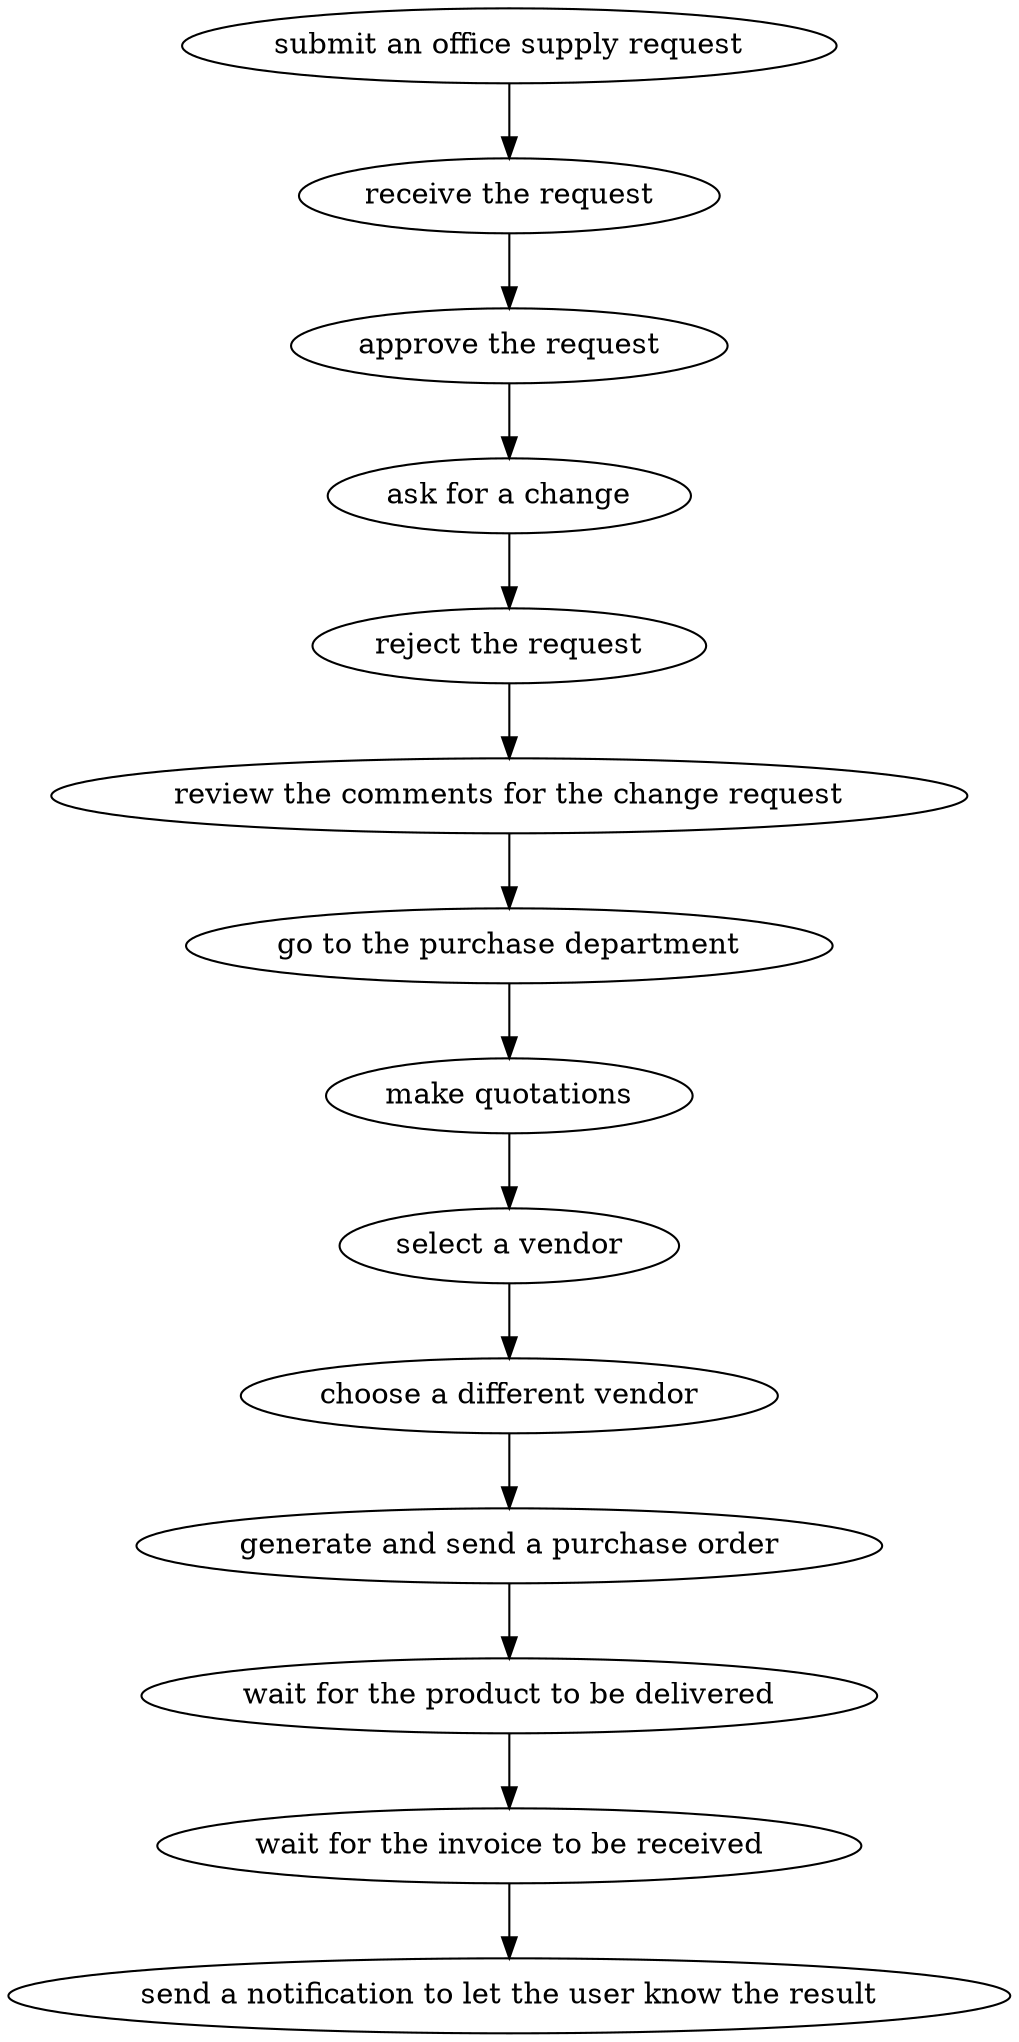 strict digraph "doc-5.3" {
	graph [name="doc-5.3"];
	"submit an office supply request"	[attrs="{'type': 'Activity', 'label': 'submit an office supply request'}"];
	"receive the request"	[attrs="{'type': 'Activity', 'label': 'receive the request'}"];
	"submit an office supply request" -> "receive the request"	[attrs="{'type': 'flow', 'label': 'flow'}"];
	"approve the request"	[attrs="{'type': 'Activity', 'label': 'approve the request'}"];
	"receive the request" -> "approve the request"	[attrs="{'type': 'flow', 'label': 'flow'}"];
	"ask for a change"	[attrs="{'type': 'Activity', 'label': 'ask for a change'}"];
	"approve the request" -> "ask for a change"	[attrs="{'type': 'flow', 'label': 'flow'}"];
	"reject the request"	[attrs="{'type': 'Activity', 'label': 'reject the request'}"];
	"ask for a change" -> "reject the request"	[attrs="{'type': 'flow', 'label': 'flow'}"];
	"review the comments for the change request"	[attrs="{'type': 'Activity', 'label': 'review the comments for the change request'}"];
	"reject the request" -> "review the comments for the change request"	[attrs="{'type': 'flow', 'label': 'flow'}"];
	"go to the purchase department"	[attrs="{'type': 'Activity', 'label': 'go to the purchase department'}"];
	"review the comments for the change request" -> "go to the purchase department"	[attrs="{'type': 'flow', 'label': 'flow'}"];
	"make quotations"	[attrs="{'type': 'Activity', 'label': 'make quotations'}"];
	"go to the purchase department" -> "make quotations"	[attrs="{'type': 'flow', 'label': 'flow'}"];
	"select a vendor"	[attrs="{'type': 'Activity', 'label': 'select a vendor'}"];
	"make quotations" -> "select a vendor"	[attrs="{'type': 'flow', 'label': 'flow'}"];
	"choose a different vendor"	[attrs="{'type': 'Activity', 'label': 'choose a different vendor'}"];
	"select a vendor" -> "choose a different vendor"	[attrs="{'type': 'flow', 'label': 'flow'}"];
	"generate and send a purchase order"	[attrs="{'type': 'Activity', 'label': 'generate and send a purchase order'}"];
	"choose a different vendor" -> "generate and send a purchase order"	[attrs="{'type': 'flow', 'label': 'flow'}"];
	"wait for the product to be delivered"	[attrs="{'type': 'Activity', 'label': 'wait for the product to be delivered'}"];
	"generate and send a purchase order" -> "wait for the product to be delivered"	[attrs="{'type': 'flow', 'label': 'flow'}"];
	"wait for the invoice to be received"	[attrs="{'type': 'Activity', 'label': 'wait for the invoice to be received'}"];
	"wait for the product to be delivered" -> "wait for the invoice to be received"	[attrs="{'type': 'flow', 'label': 'flow'}"];
	"send a notification to let the user know the result"	[attrs="{'type': 'Activity', 'label': 'send a notification to let the user know the result'}"];
	"wait for the invoice to be received" -> "send a notification to let the user know the result"	[attrs="{'type': 'flow', 'label': 'flow'}"];
}
